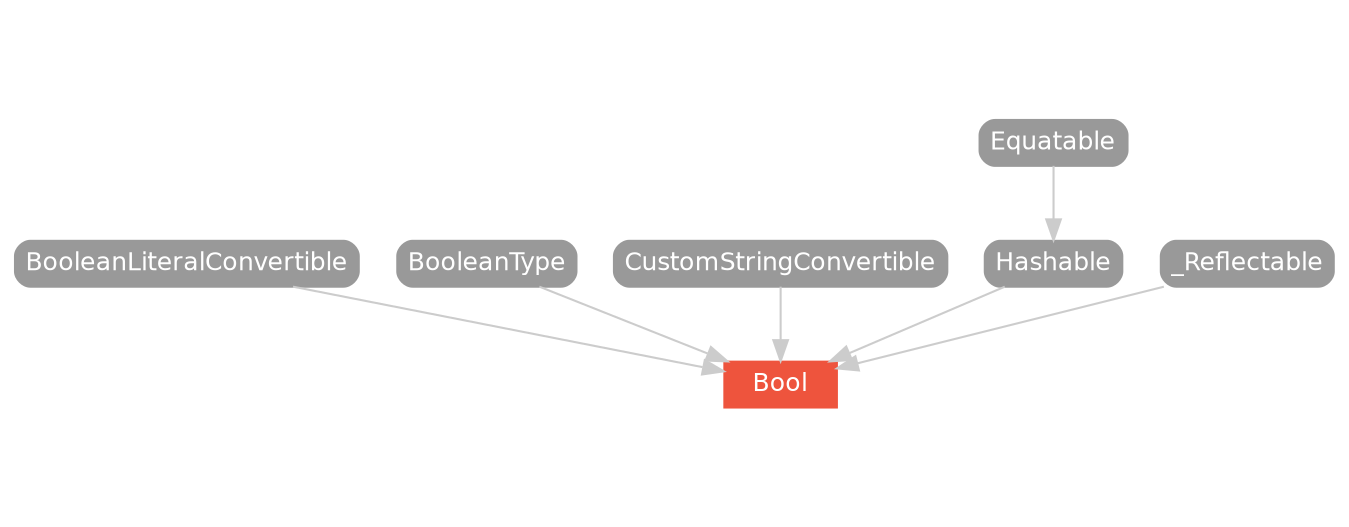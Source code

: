 strict digraph "Bool - Type Hierarchy - SwiftDoc.org" {
    pad="0.1,0.8"
    node [shape=box, style="filled,rounded", color="#999999", fillcolor="#999999", fontcolor=white, fontname=Helvetica, fontnames="Helvetica,sansserif", fontsize=12, margin="0.07,0.05", height="0.3"]
    edge [color="#cccccc"]
    "Bool" [URL="/type/Bool/", style="filled", fillcolor="#ee543d", color="#ee543d"]
    "BooleanLiteralConvertible" [URL="/protocol/BooleanLiteralConvertible/hierarchy/"]
    "BooleanType" [URL="/protocol/BooleanType/hierarchy/"]
    "CustomStringConvertible" [URL="/protocol/CustomStringConvertible/hierarchy/"]
    "Equatable" [URL="/protocol/Equatable/hierarchy/"]
    "Hashable" [URL="/protocol/Hashable/hierarchy/"]
    "_Reflectable" [URL="/protocol/_Reflectable/hierarchy/"]    "BooleanLiteralConvertible" -> "Bool"
    "BooleanType" -> "Bool"
    "CustomStringConvertible" -> "Bool"
    "Hashable" -> "Bool"
    "_Reflectable" -> "Bool"
    "Equatable" -> "Hashable"
    subgraph Types {
        rank = max; "Bool";
    }
}